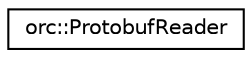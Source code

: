 digraph "Graphical Class Hierarchy"
{
  edge [fontname="Helvetica",fontsize="10",labelfontname="Helvetica",labelfontsize="10"];
  node [fontname="Helvetica",fontsize="10",shape=record];
  rankdir="LR";
  Node0 [label="orc::ProtobufReader",height=0.2,width=0.4,color="black", fillcolor="white", style="filled",URL="$classorc_1_1ProtobufReader.html",tooltip="Class for parsing Orc&#39;s Protocol Buffers encoded metadata. "];
}
